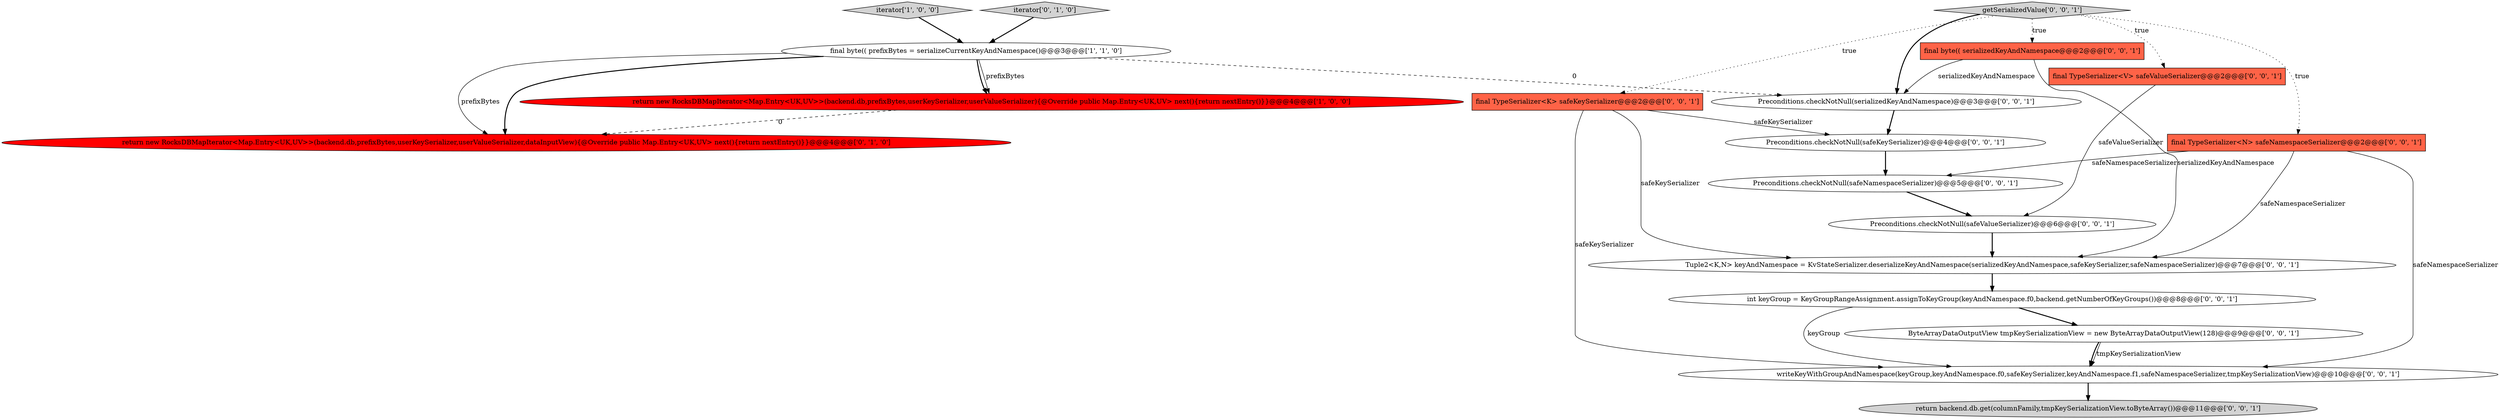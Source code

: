 digraph {
10 [style = filled, label = "getSerializedValue['0', '0', '1']", fillcolor = lightgray, shape = diamond image = "AAA0AAABBB3BBB"];
14 [style = filled, label = "Preconditions.checkNotNull(safeKeySerializer)@@@4@@@['0', '0', '1']", fillcolor = white, shape = ellipse image = "AAA0AAABBB3BBB"];
16 [style = filled, label = "Preconditions.checkNotNull(safeNamespaceSerializer)@@@5@@@['0', '0', '1']", fillcolor = white, shape = ellipse image = "AAA0AAABBB3BBB"];
12 [style = filled, label = "Preconditions.checkNotNull(serializedKeyAndNamespace)@@@3@@@['0', '0', '1']", fillcolor = white, shape = ellipse image = "AAA0AAABBB3BBB"];
13 [style = filled, label = "int keyGroup = KeyGroupRangeAssignment.assignToKeyGroup(keyAndNamespace.f0,backend.getNumberOfKeyGroups())@@@8@@@['0', '0', '1']", fillcolor = white, shape = ellipse image = "AAA0AAABBB3BBB"];
3 [style = filled, label = "iterator['0', '1', '0']", fillcolor = lightgray, shape = diamond image = "AAA0AAABBB2BBB"];
4 [style = filled, label = "return new RocksDBMapIterator<Map.Entry<UK,UV>>(backend.db,prefixBytes,userKeySerializer,userValueSerializer,dataInputView){@Override public Map.Entry<UK,UV> next(){return nextEntry()}}@@@4@@@['0', '1', '0']", fillcolor = red, shape = ellipse image = "AAA1AAABBB2BBB"];
8 [style = filled, label = "writeKeyWithGroupAndNamespace(keyGroup,keyAndNamespace.f0,safeKeySerializer,keyAndNamespace.f1,safeNamespaceSerializer,tmpKeySerializationView)@@@10@@@['0', '0', '1']", fillcolor = white, shape = ellipse image = "AAA0AAABBB3BBB"];
2 [style = filled, label = "iterator['1', '0', '0']", fillcolor = lightgray, shape = diamond image = "AAA0AAABBB1BBB"];
7 [style = filled, label = "return backend.db.get(columnFamily,tmpKeySerializationView.toByteArray())@@@11@@@['0', '0', '1']", fillcolor = lightgray, shape = ellipse image = "AAA0AAABBB3BBB"];
17 [style = filled, label = "final byte(( serializedKeyAndNamespace@@@2@@@['0', '0', '1']", fillcolor = tomato, shape = box image = "AAA0AAABBB3BBB"];
18 [style = filled, label = "Preconditions.checkNotNull(safeValueSerializer)@@@6@@@['0', '0', '1']", fillcolor = white, shape = ellipse image = "AAA0AAABBB3BBB"];
1 [style = filled, label = "return new RocksDBMapIterator<Map.Entry<UK,UV>>(backend.db,prefixBytes,userKeySerializer,userValueSerializer){@Override public Map.Entry<UK,UV> next(){return nextEntry()}}@@@4@@@['1', '0', '0']", fillcolor = red, shape = ellipse image = "AAA1AAABBB1BBB"];
5 [style = filled, label = "final TypeSerializer<K> safeKeySerializer@@@2@@@['0', '0', '1']", fillcolor = tomato, shape = box image = "AAA0AAABBB3BBB"];
6 [style = filled, label = "final TypeSerializer<V> safeValueSerializer@@@2@@@['0', '0', '1']", fillcolor = tomato, shape = box image = "AAA0AAABBB3BBB"];
11 [style = filled, label = "Tuple2<K,N> keyAndNamespace = KvStateSerializer.deserializeKeyAndNamespace(serializedKeyAndNamespace,safeKeySerializer,safeNamespaceSerializer)@@@7@@@['0', '0', '1']", fillcolor = white, shape = ellipse image = "AAA0AAABBB3BBB"];
0 [style = filled, label = "final byte(( prefixBytes = serializeCurrentKeyAndNamespace()@@@3@@@['1', '1', '0']", fillcolor = white, shape = ellipse image = "AAA0AAABBB1BBB"];
15 [style = filled, label = "ByteArrayDataOutputView tmpKeySerializationView = new ByteArrayDataOutputView(128)@@@9@@@['0', '0', '1']", fillcolor = white, shape = ellipse image = "AAA0AAABBB3BBB"];
9 [style = filled, label = "final TypeSerializer<N> safeNamespaceSerializer@@@2@@@['0', '0', '1']", fillcolor = tomato, shape = box image = "AAA0AAABBB3BBB"];
14->16 [style = bold, label=""];
0->1 [style = solid, label="prefixBytes"];
10->6 [style = dotted, label="true"];
9->11 [style = solid, label="safeNamespaceSerializer"];
16->18 [style = bold, label=""];
6->18 [style = solid, label="safeValueSerializer"];
18->11 [style = bold, label=""];
13->8 [style = solid, label="keyGroup"];
1->4 [style = dashed, label="0"];
0->4 [style = solid, label="prefixBytes"];
0->12 [style = dashed, label="0"];
10->9 [style = dotted, label="true"];
10->5 [style = dotted, label="true"];
3->0 [style = bold, label=""];
8->7 [style = bold, label=""];
10->17 [style = dotted, label="true"];
2->0 [style = bold, label=""];
5->11 [style = solid, label="safeKeySerializer"];
0->4 [style = bold, label=""];
10->12 [style = bold, label=""];
0->1 [style = bold, label=""];
11->13 [style = bold, label=""];
5->8 [style = solid, label="safeKeySerializer"];
5->14 [style = solid, label="safeKeySerializer"];
12->14 [style = bold, label=""];
15->8 [style = solid, label="tmpKeySerializationView"];
13->15 [style = bold, label=""];
17->11 [style = solid, label="serializedKeyAndNamespace"];
9->16 [style = solid, label="safeNamespaceSerializer"];
17->12 [style = solid, label="serializedKeyAndNamespace"];
15->8 [style = bold, label=""];
9->8 [style = solid, label="safeNamespaceSerializer"];
}
